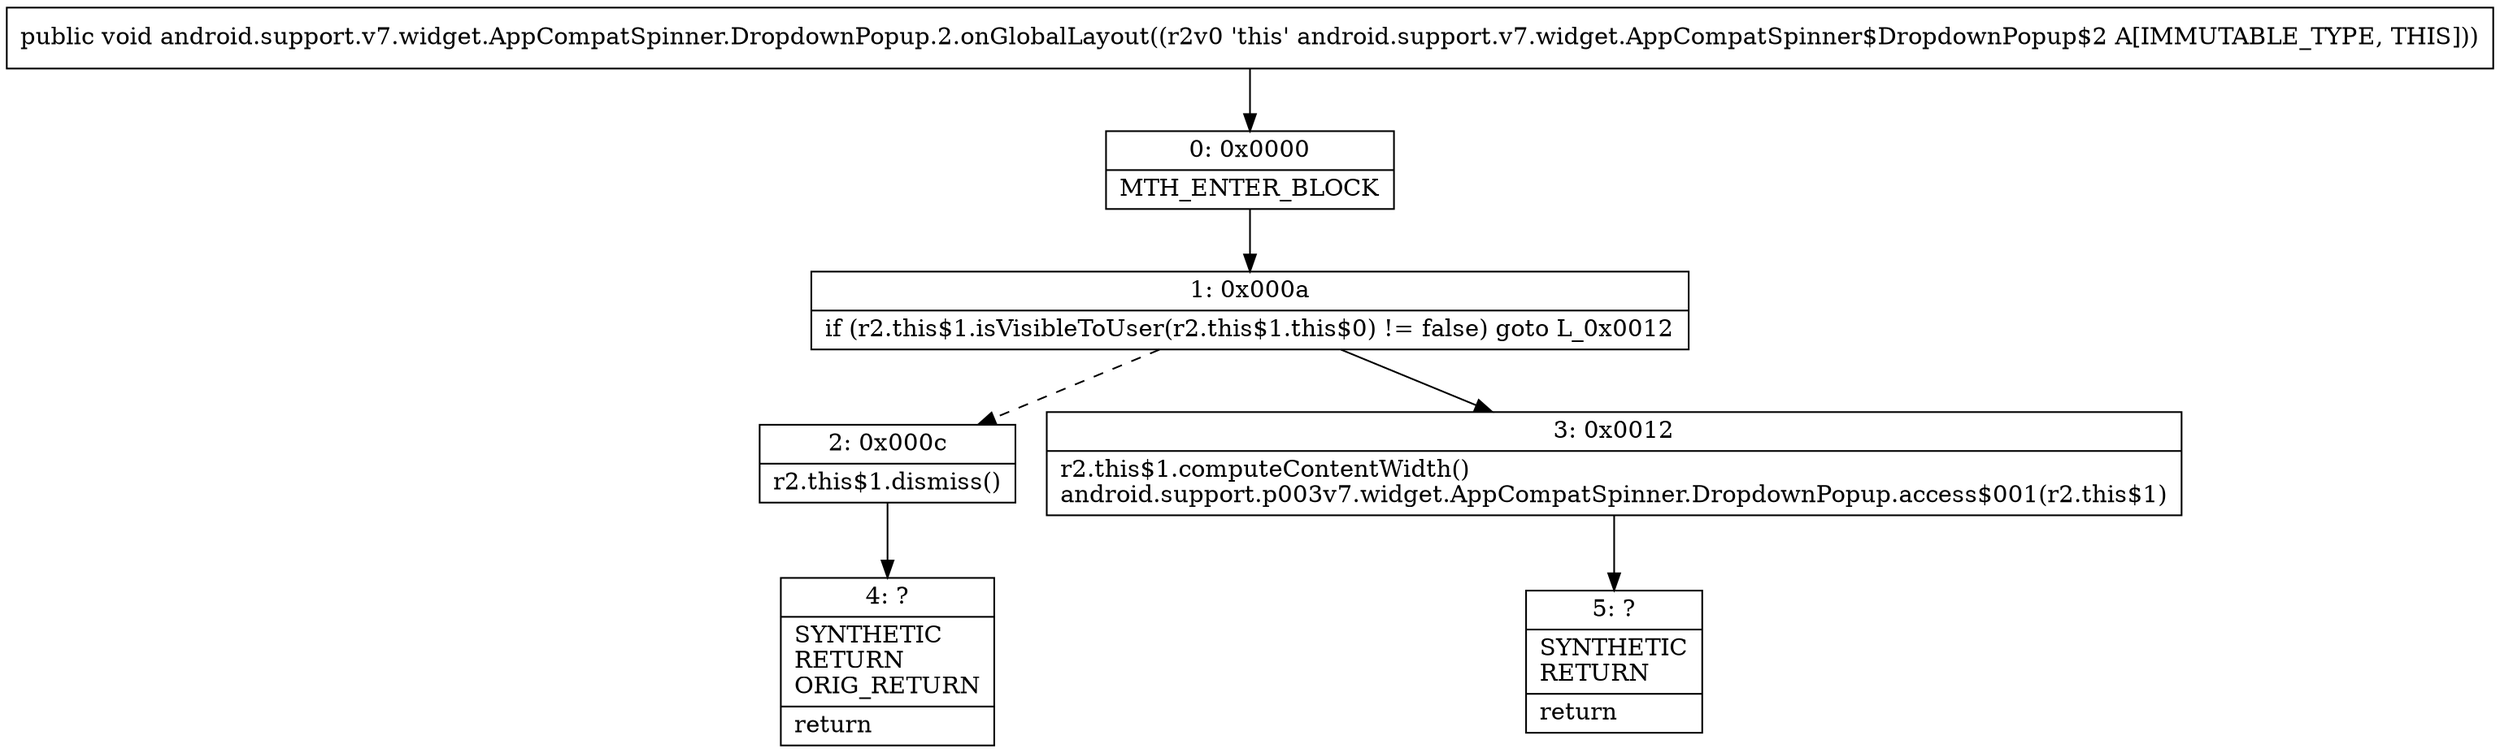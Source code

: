 digraph "CFG forandroid.support.v7.widget.AppCompatSpinner.DropdownPopup.2.onGlobalLayout()V" {
Node_0 [shape=record,label="{0\:\ 0x0000|MTH_ENTER_BLOCK\l}"];
Node_1 [shape=record,label="{1\:\ 0x000a|if (r2.this$1.isVisibleToUser(r2.this$1.this$0) != false) goto L_0x0012\l}"];
Node_2 [shape=record,label="{2\:\ 0x000c|r2.this$1.dismiss()\l}"];
Node_3 [shape=record,label="{3\:\ 0x0012|r2.this$1.computeContentWidth()\landroid.support.p003v7.widget.AppCompatSpinner.DropdownPopup.access$001(r2.this$1)\l}"];
Node_4 [shape=record,label="{4\:\ ?|SYNTHETIC\lRETURN\lORIG_RETURN\l|return\l}"];
Node_5 [shape=record,label="{5\:\ ?|SYNTHETIC\lRETURN\l|return\l}"];
MethodNode[shape=record,label="{public void android.support.v7.widget.AppCompatSpinner.DropdownPopup.2.onGlobalLayout((r2v0 'this' android.support.v7.widget.AppCompatSpinner$DropdownPopup$2 A[IMMUTABLE_TYPE, THIS])) }"];
MethodNode -> Node_0;
Node_0 -> Node_1;
Node_1 -> Node_2[style=dashed];
Node_1 -> Node_3;
Node_2 -> Node_4;
Node_3 -> Node_5;
}

